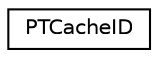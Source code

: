digraph G
{
  edge [fontname="Helvetica",fontsize="10",labelfontname="Helvetica",labelfontsize="10"];
  node [fontname="Helvetica",fontsize="10",shape=record];
  rankdir=LR;
  Node1 [label="PTCacheID",height=0.2,width=0.4,color="black", fillcolor="white", style="filled",URL="$db/d21/structPTCacheID.html"];
}
